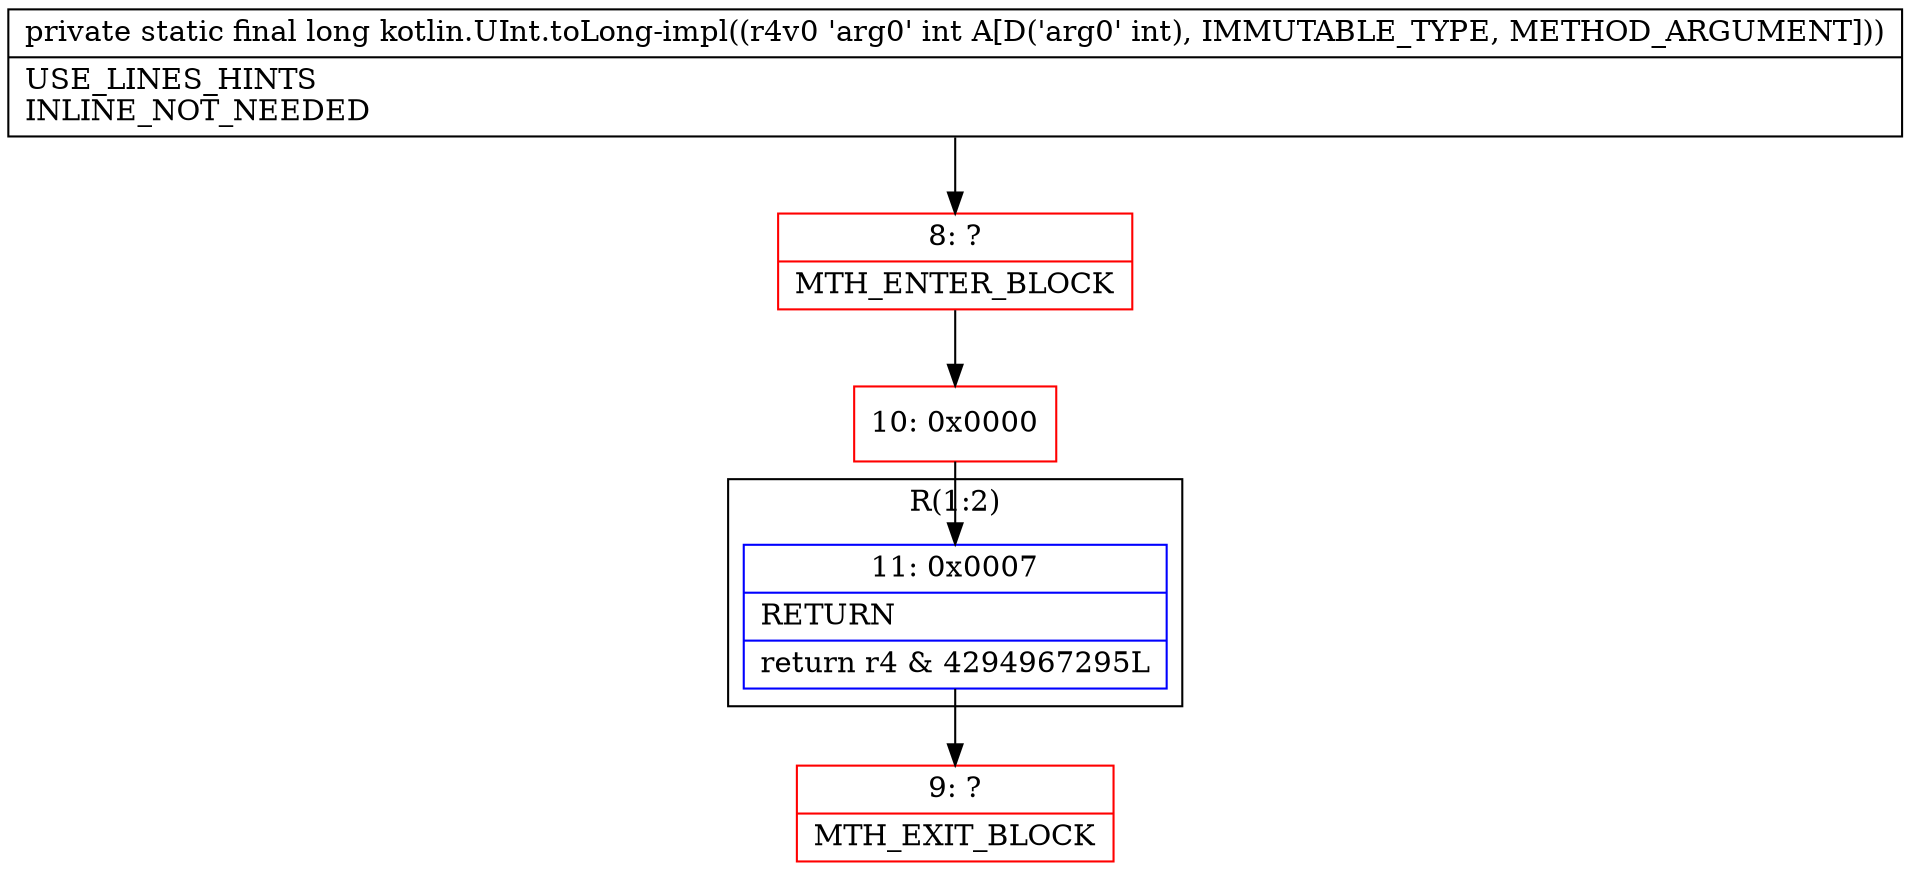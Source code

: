 digraph "CFG forkotlin.UInt.toLong\-impl(I)J" {
subgraph cluster_Region_840703566 {
label = "R(1:2)";
node [shape=record,color=blue];
Node_11 [shape=record,label="{11\:\ 0x0007|RETURN\l|return r4 & 4294967295L\l}"];
}
Node_8 [shape=record,color=red,label="{8\:\ ?|MTH_ENTER_BLOCK\l}"];
Node_10 [shape=record,color=red,label="{10\:\ 0x0000}"];
Node_9 [shape=record,color=red,label="{9\:\ ?|MTH_EXIT_BLOCK\l}"];
MethodNode[shape=record,label="{private static final long kotlin.UInt.toLong\-impl((r4v0 'arg0' int A[D('arg0' int), IMMUTABLE_TYPE, METHOD_ARGUMENT]))  | USE_LINES_HINTS\lINLINE_NOT_NEEDED\l}"];
MethodNode -> Node_8;Node_11 -> Node_9;
Node_8 -> Node_10;
Node_10 -> Node_11;
}

